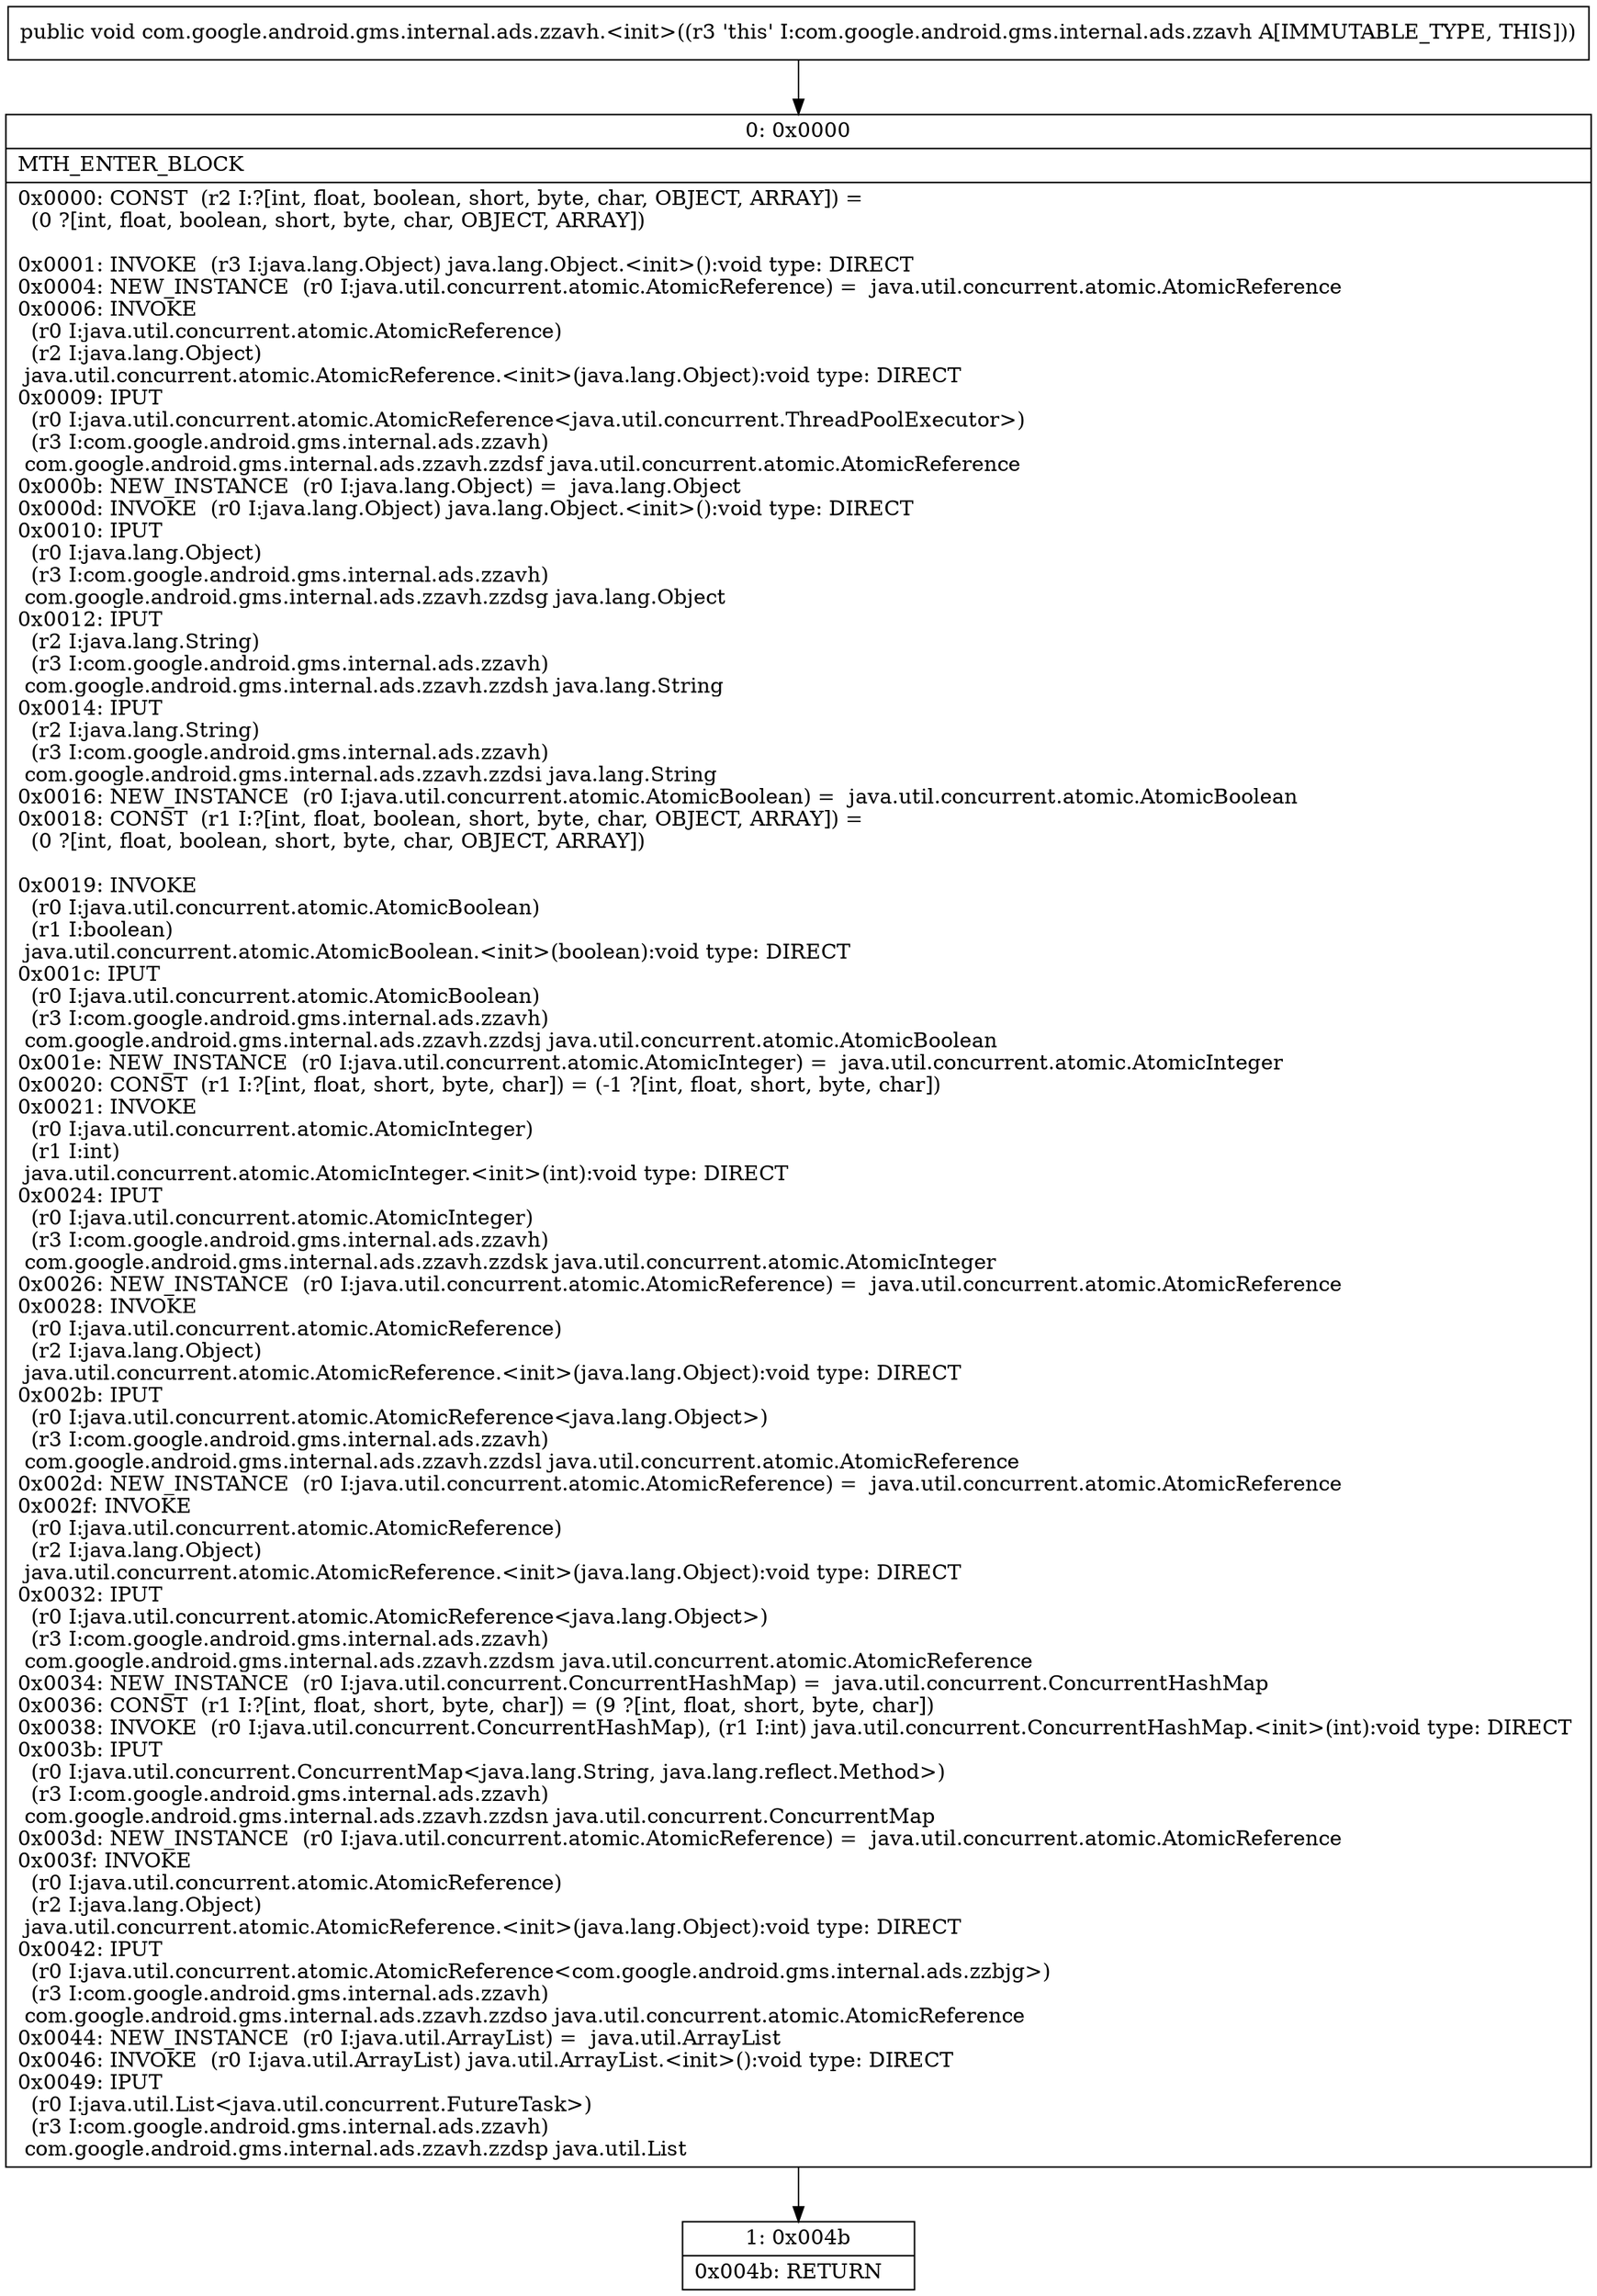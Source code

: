 digraph "CFG forcom.google.android.gms.internal.ads.zzavh.\<init\>()V" {
Node_0 [shape=record,label="{0\:\ 0x0000|MTH_ENTER_BLOCK\l|0x0000: CONST  (r2 I:?[int, float, boolean, short, byte, char, OBJECT, ARRAY]) = \l  (0 ?[int, float, boolean, short, byte, char, OBJECT, ARRAY])\l \l0x0001: INVOKE  (r3 I:java.lang.Object) java.lang.Object.\<init\>():void type: DIRECT \l0x0004: NEW_INSTANCE  (r0 I:java.util.concurrent.atomic.AtomicReference) =  java.util.concurrent.atomic.AtomicReference \l0x0006: INVOKE  \l  (r0 I:java.util.concurrent.atomic.AtomicReference)\l  (r2 I:java.lang.Object)\l java.util.concurrent.atomic.AtomicReference.\<init\>(java.lang.Object):void type: DIRECT \l0x0009: IPUT  \l  (r0 I:java.util.concurrent.atomic.AtomicReference\<java.util.concurrent.ThreadPoolExecutor\>)\l  (r3 I:com.google.android.gms.internal.ads.zzavh)\l com.google.android.gms.internal.ads.zzavh.zzdsf java.util.concurrent.atomic.AtomicReference \l0x000b: NEW_INSTANCE  (r0 I:java.lang.Object) =  java.lang.Object \l0x000d: INVOKE  (r0 I:java.lang.Object) java.lang.Object.\<init\>():void type: DIRECT \l0x0010: IPUT  \l  (r0 I:java.lang.Object)\l  (r3 I:com.google.android.gms.internal.ads.zzavh)\l com.google.android.gms.internal.ads.zzavh.zzdsg java.lang.Object \l0x0012: IPUT  \l  (r2 I:java.lang.String)\l  (r3 I:com.google.android.gms.internal.ads.zzavh)\l com.google.android.gms.internal.ads.zzavh.zzdsh java.lang.String \l0x0014: IPUT  \l  (r2 I:java.lang.String)\l  (r3 I:com.google.android.gms.internal.ads.zzavh)\l com.google.android.gms.internal.ads.zzavh.zzdsi java.lang.String \l0x0016: NEW_INSTANCE  (r0 I:java.util.concurrent.atomic.AtomicBoolean) =  java.util.concurrent.atomic.AtomicBoolean \l0x0018: CONST  (r1 I:?[int, float, boolean, short, byte, char, OBJECT, ARRAY]) = \l  (0 ?[int, float, boolean, short, byte, char, OBJECT, ARRAY])\l \l0x0019: INVOKE  \l  (r0 I:java.util.concurrent.atomic.AtomicBoolean)\l  (r1 I:boolean)\l java.util.concurrent.atomic.AtomicBoolean.\<init\>(boolean):void type: DIRECT \l0x001c: IPUT  \l  (r0 I:java.util.concurrent.atomic.AtomicBoolean)\l  (r3 I:com.google.android.gms.internal.ads.zzavh)\l com.google.android.gms.internal.ads.zzavh.zzdsj java.util.concurrent.atomic.AtomicBoolean \l0x001e: NEW_INSTANCE  (r0 I:java.util.concurrent.atomic.AtomicInteger) =  java.util.concurrent.atomic.AtomicInteger \l0x0020: CONST  (r1 I:?[int, float, short, byte, char]) = (\-1 ?[int, float, short, byte, char]) \l0x0021: INVOKE  \l  (r0 I:java.util.concurrent.atomic.AtomicInteger)\l  (r1 I:int)\l java.util.concurrent.atomic.AtomicInteger.\<init\>(int):void type: DIRECT \l0x0024: IPUT  \l  (r0 I:java.util.concurrent.atomic.AtomicInteger)\l  (r3 I:com.google.android.gms.internal.ads.zzavh)\l com.google.android.gms.internal.ads.zzavh.zzdsk java.util.concurrent.atomic.AtomicInteger \l0x0026: NEW_INSTANCE  (r0 I:java.util.concurrent.atomic.AtomicReference) =  java.util.concurrent.atomic.AtomicReference \l0x0028: INVOKE  \l  (r0 I:java.util.concurrent.atomic.AtomicReference)\l  (r2 I:java.lang.Object)\l java.util.concurrent.atomic.AtomicReference.\<init\>(java.lang.Object):void type: DIRECT \l0x002b: IPUT  \l  (r0 I:java.util.concurrent.atomic.AtomicReference\<java.lang.Object\>)\l  (r3 I:com.google.android.gms.internal.ads.zzavh)\l com.google.android.gms.internal.ads.zzavh.zzdsl java.util.concurrent.atomic.AtomicReference \l0x002d: NEW_INSTANCE  (r0 I:java.util.concurrent.atomic.AtomicReference) =  java.util.concurrent.atomic.AtomicReference \l0x002f: INVOKE  \l  (r0 I:java.util.concurrent.atomic.AtomicReference)\l  (r2 I:java.lang.Object)\l java.util.concurrent.atomic.AtomicReference.\<init\>(java.lang.Object):void type: DIRECT \l0x0032: IPUT  \l  (r0 I:java.util.concurrent.atomic.AtomicReference\<java.lang.Object\>)\l  (r3 I:com.google.android.gms.internal.ads.zzavh)\l com.google.android.gms.internal.ads.zzavh.zzdsm java.util.concurrent.atomic.AtomicReference \l0x0034: NEW_INSTANCE  (r0 I:java.util.concurrent.ConcurrentHashMap) =  java.util.concurrent.ConcurrentHashMap \l0x0036: CONST  (r1 I:?[int, float, short, byte, char]) = (9 ?[int, float, short, byte, char]) \l0x0038: INVOKE  (r0 I:java.util.concurrent.ConcurrentHashMap), (r1 I:int) java.util.concurrent.ConcurrentHashMap.\<init\>(int):void type: DIRECT \l0x003b: IPUT  \l  (r0 I:java.util.concurrent.ConcurrentMap\<java.lang.String, java.lang.reflect.Method\>)\l  (r3 I:com.google.android.gms.internal.ads.zzavh)\l com.google.android.gms.internal.ads.zzavh.zzdsn java.util.concurrent.ConcurrentMap \l0x003d: NEW_INSTANCE  (r0 I:java.util.concurrent.atomic.AtomicReference) =  java.util.concurrent.atomic.AtomicReference \l0x003f: INVOKE  \l  (r0 I:java.util.concurrent.atomic.AtomicReference)\l  (r2 I:java.lang.Object)\l java.util.concurrent.atomic.AtomicReference.\<init\>(java.lang.Object):void type: DIRECT \l0x0042: IPUT  \l  (r0 I:java.util.concurrent.atomic.AtomicReference\<com.google.android.gms.internal.ads.zzbjg\>)\l  (r3 I:com.google.android.gms.internal.ads.zzavh)\l com.google.android.gms.internal.ads.zzavh.zzdso java.util.concurrent.atomic.AtomicReference \l0x0044: NEW_INSTANCE  (r0 I:java.util.ArrayList) =  java.util.ArrayList \l0x0046: INVOKE  (r0 I:java.util.ArrayList) java.util.ArrayList.\<init\>():void type: DIRECT \l0x0049: IPUT  \l  (r0 I:java.util.List\<java.util.concurrent.FutureTask\>)\l  (r3 I:com.google.android.gms.internal.ads.zzavh)\l com.google.android.gms.internal.ads.zzavh.zzdsp java.util.List \l}"];
Node_1 [shape=record,label="{1\:\ 0x004b|0x004b: RETURN   \l}"];
MethodNode[shape=record,label="{public void com.google.android.gms.internal.ads.zzavh.\<init\>((r3 'this' I:com.google.android.gms.internal.ads.zzavh A[IMMUTABLE_TYPE, THIS])) }"];
MethodNode -> Node_0;
Node_0 -> Node_1;
}

